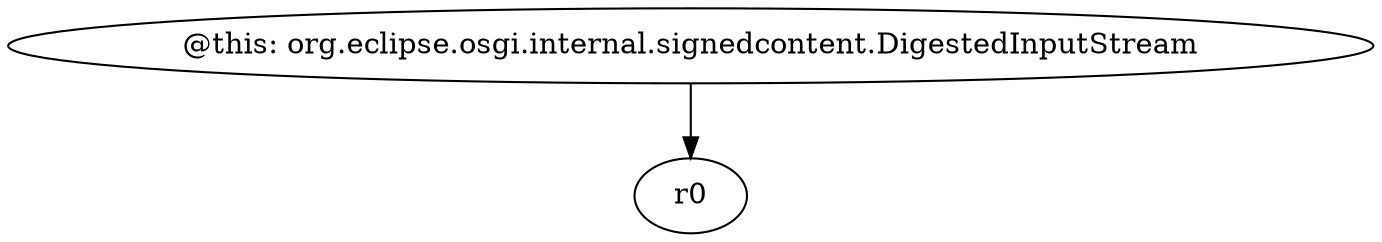 digraph g {
0[label="@this: org.eclipse.osgi.internal.signedcontent.DigestedInputStream"]
1[label="r0"]
0->1[label=""]
}